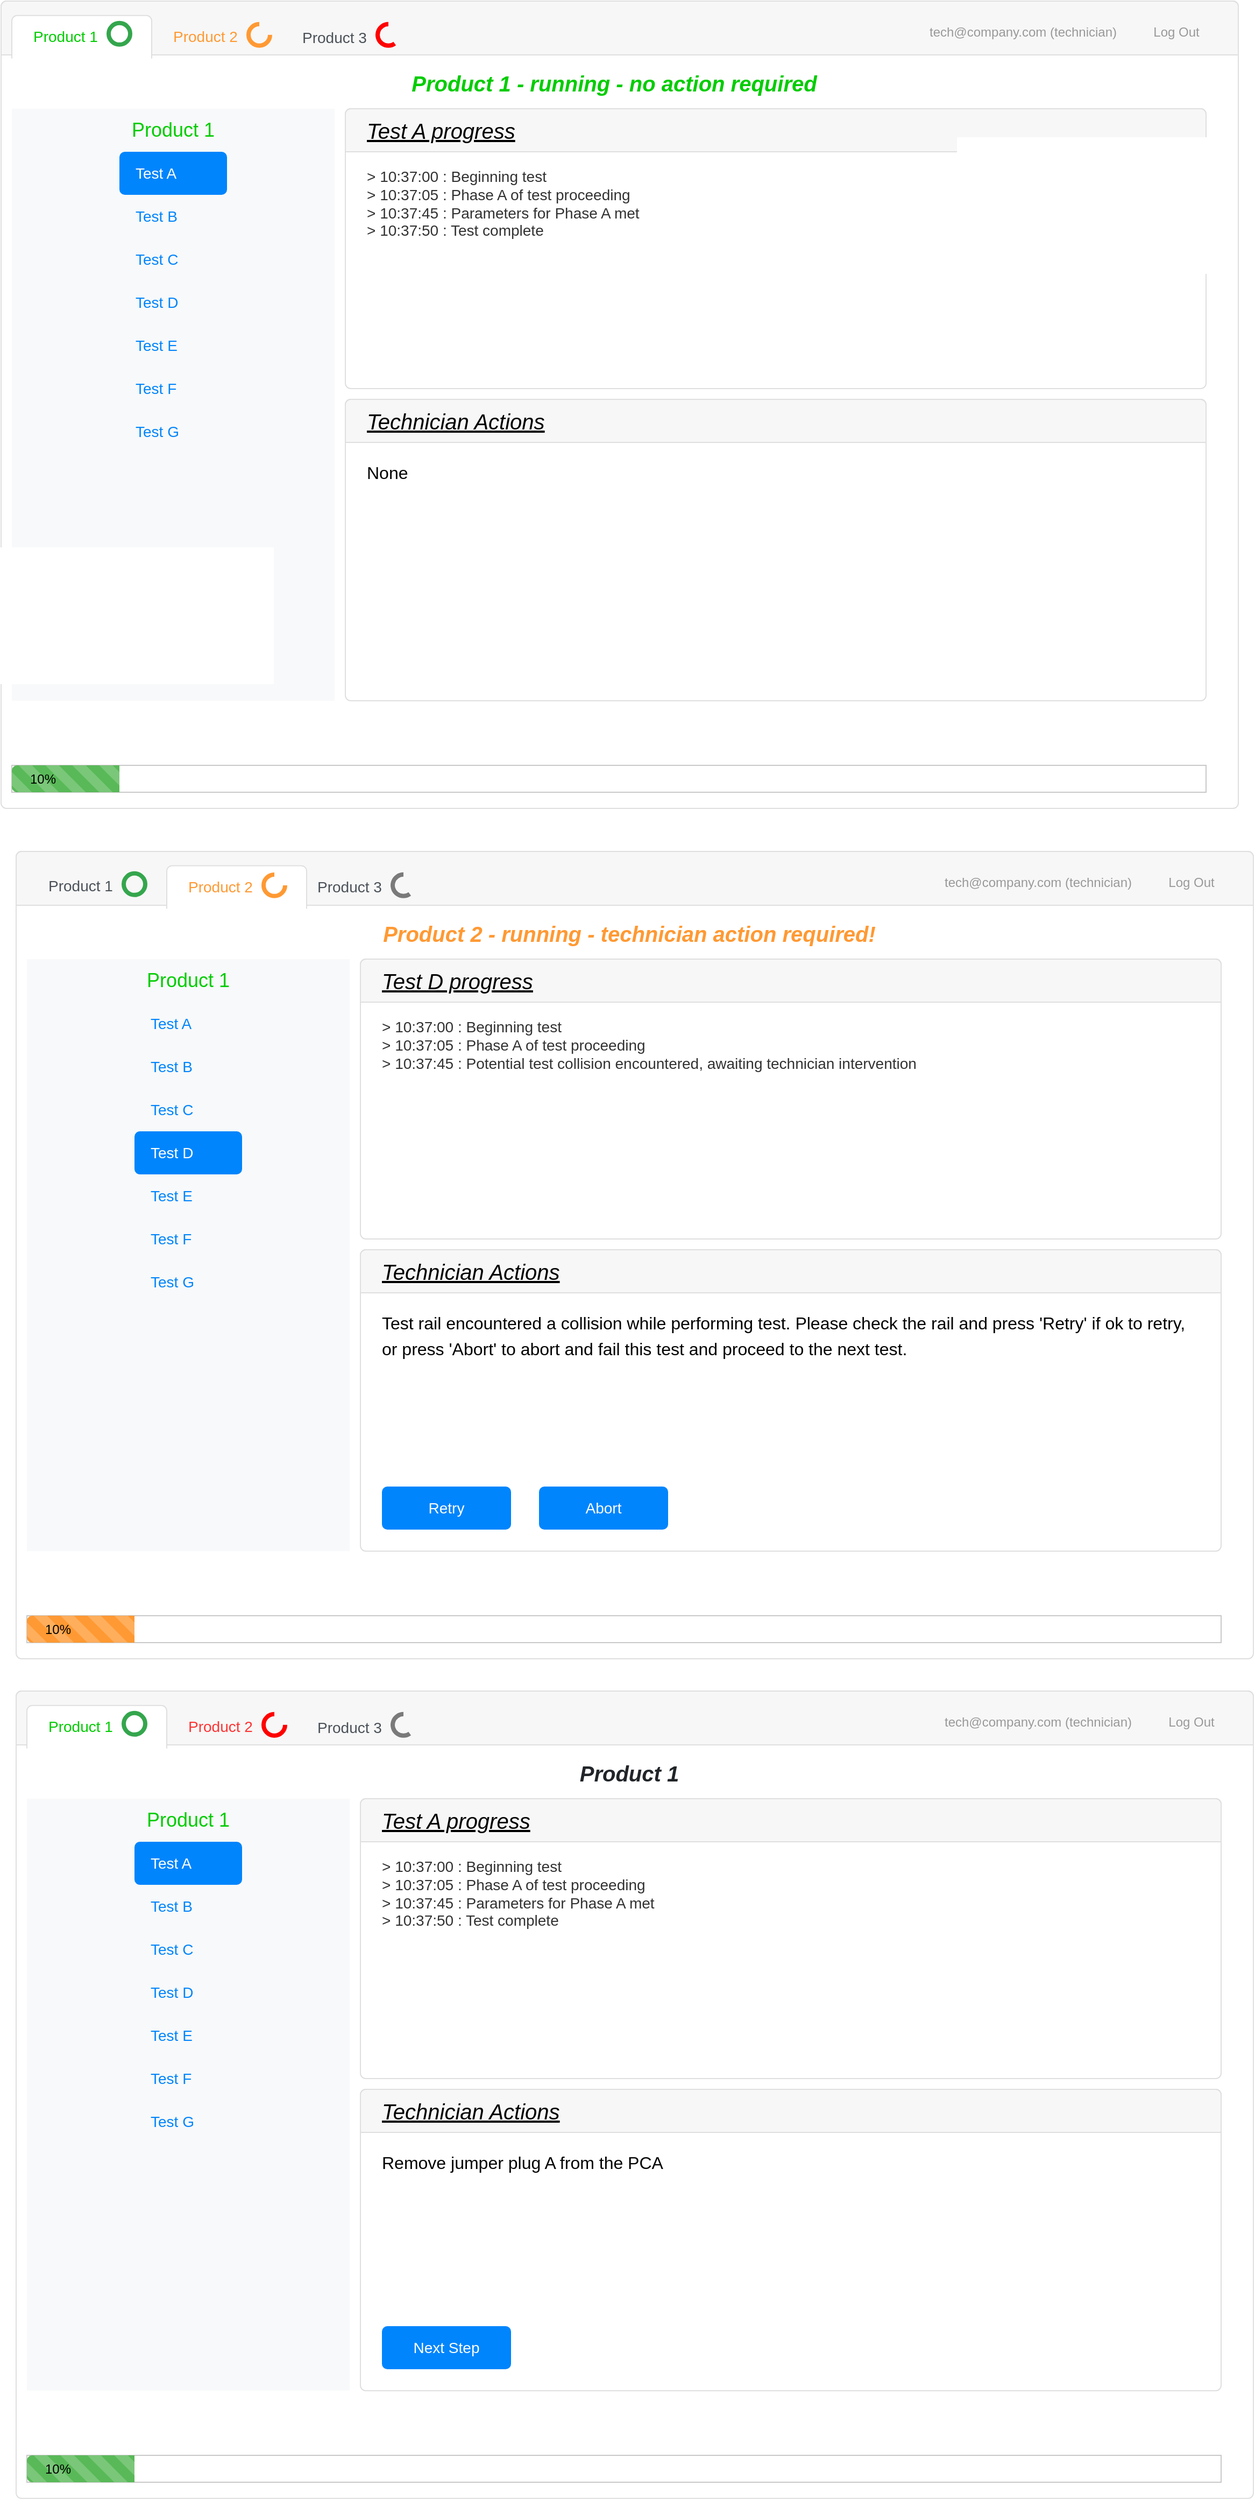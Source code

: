 <mxfile version="20.7.4" type="github"><diagram name="TechnicianView" id="c9db0220-8083-56f3-ca83-edcdcd058819"><mxGraphModel dx="253" dy="155" grid="1" gridSize="10" guides="1" tooltips="1" connect="1" arrows="1" fold="1" page="1" pageScale="1.5" pageWidth="826" pageHeight="1169" background="none" math="0" shadow="0"><root><mxCell id="0" style=";html=1;"/><mxCell id="1" style=";html=1;" parent="0"/><mxCell id="1rZEBC7IiJ6ygyNQz-kA-34" value="" style="html=1;shadow=0;dashed=0;shape=mxgraph.bootstrap.rrect;rSize=5;strokeColor=#DFDFDF;html=1;whiteSpace=wrap;fillColor=#FFFFFF;fontColor=#000000;" vertex="1" parent="1"><mxGeometry x="30" y="40" width="1150" height="750" as="geometry"/></mxCell><mxCell id="1rZEBC7IiJ6ygyNQz-kA-35" value="" style="html=1;shadow=0;dashed=0;shape=mxgraph.bootstrap.topButton;strokeColor=inherit;fillColor=#F7F7F7;rSize=5;perimeter=none;whiteSpace=wrap;resizeWidth=1;align=center;spacing=20;fontSize=14;fontColor=#FFFFFF;" vertex="1" parent="1rZEBC7IiJ6ygyNQz-kA-34"><mxGeometry width="1150" height="50" relative="1" as="geometry"/></mxCell><mxCell id="1rZEBC7IiJ6ygyNQz-kA-39" value="&lt;b&gt;&lt;font style=&quot;font-size: 20px&quot;&gt;&lt;i&gt;Product 1 - running - no action required&lt;/i&gt;&lt;/font&gt;&lt;/b&gt;" style="perimeter=none;html=1;whiteSpace=wrap;fillColor=none;strokeColor=none;resizeWidth=1;verticalAlign=top;align=center;spacing=20;spacingTop=-10;fontSize=14;fontColor=#00CC00;" vertex="1" parent="1rZEBC7IiJ6ygyNQz-kA-34"><mxGeometry width="1140" height="50" relative="1" as="geometry"><mxPoint y="50" as="offset"/></mxGeometry></mxCell><mxCell id="1rZEBC7IiJ6ygyNQz-kA-41" value="tech@company.com (technician)" style="html=1;shadow=0;dashed=0;fillColor=none;strokeColor=none;shape=mxgraph.bootstrap.rect;fontColor=#999999;whiteSpace=wrap;movable=1;resizable=1;rotatable=1;deletable=1;editable=1;connectable=1;" vertex="1" parent="1rZEBC7IiJ6ygyNQz-kA-34"><mxGeometry x="850" y="8.929" width="200" height="41.071" as="geometry"/></mxCell><mxCell id="1rZEBC7IiJ6ygyNQz-kA-42" value="Log Out" style="html=1;shadow=0;dashed=0;fillColor=none;strokeColor=none;shape=mxgraph.bootstrap.rect;fontColor=#999999;whiteSpace=wrap;" vertex="1" parent="1rZEBC7IiJ6ygyNQz-kA-34"><mxGeometry x="1050" y="8.859" width="84.65" height="41.071" as="geometry"/></mxCell><mxCell id="1rZEBC7IiJ6ygyNQz-kA-49" value="" style="group;fontColor=#FF0000;" vertex="1" connectable="0" parent="1rZEBC7IiJ6ygyNQz-kA-34"><mxGeometry x="260" y="16.429" width="110" height="33.5" as="geometry"/></mxCell><mxCell id="1rZEBC7IiJ6ygyNQz-kA-38" value="Product 3" style="strokeColor=none;fillColor=none;rSize=5;perimeter=none;whiteSpace=wrap;resizeWidth=1;align=left;spacing=20;fontSize=14;fontColor=#FF0000;fontColor=#4B5259;" vertex="1" parent="1rZEBC7IiJ6ygyNQz-kA-49"><mxGeometry width="110" height="35" relative="1" as="geometry"><mxPoint as="offset"/></mxGeometry></mxCell><mxCell id="1rZEBC7IiJ6ygyNQz-kA-47" value="" style="html=1;shadow=0;dashed=0;shape=mxgraph.basic.arc;startAngle=0.4;endAngle=1;strokeWidth=4;strokeColor=#FF0000;fontColor=#FF3333;fillColor=#FFCCCC;" vertex="1" parent="1rZEBC7IiJ6ygyNQz-kA-49"><mxGeometry x="90" y="5" width="20" height="20" as="geometry"/></mxCell><mxCell id="1rZEBC7IiJ6ygyNQz-kA-50" value="" style="group" vertex="1" connectable="0" parent="1rZEBC7IiJ6ygyNQz-kA-34"><mxGeometry x="10" y="16.43" width="130" height="33.57" as="geometry"/></mxCell><mxCell id="1rZEBC7IiJ6ygyNQz-kA-36" value="Product 1" style="html=1;shadow=0;dashed=0;shape=mxgraph.bootstrap.tabTop;strokeColor=#DFDFDF;fillColor=#ffffff;rSize=5;perimeter=none;whiteSpace=wrap;resizeWidth=1;align=left;spacing=20;fontSize=14;fontColor=#00CC00;" vertex="1" parent="1rZEBC7IiJ6ygyNQz-kA-50"><mxGeometry width="130" height="40" relative="1" as="geometry"><mxPoint y="-3" as="offset"/></mxGeometry></mxCell><mxCell id="1rZEBC7IiJ6ygyNQz-kA-43" value="" style="html=1;shadow=0;dashed=0;shape=mxgraph.basic.arc;startAngle=0;endAngle=1;strokeWidth=4;strokeColor=#34A64D;fontColor=#FF3333;fillColor=#FFCCCC;" vertex="1" parent="1rZEBC7IiJ6ygyNQz-kA-50"><mxGeometry x="90" y="4" width="20" height="20" as="geometry"/></mxCell><mxCell id="1rZEBC7IiJ6ygyNQz-kA-48" value="" style="group" vertex="1" connectable="0" parent="1rZEBC7IiJ6ygyNQz-kA-34"><mxGeometry x="140" y="16.43" width="120" height="33.5" as="geometry"/></mxCell><mxCell id="1rZEBC7IiJ6ygyNQz-kA-37" value="Product 2" style="strokeColor=none;fillColor=none;rSize=5;perimeter=none;whiteSpace=wrap;resizeWidth=1;align=left;spacing=20;fontSize=14;fontColor=#FF9933;" vertex="1" parent="1rZEBC7IiJ6ygyNQz-kA-48"><mxGeometry width="120" height="40" relative="1" as="geometry"><mxPoint y="-3" as="offset"/></mxGeometry></mxCell><mxCell id="1rZEBC7IiJ6ygyNQz-kA-45" value="" style="html=1;shadow=0;dashed=0;shape=mxgraph.basic.arc;startAngle=0.25;endAngle=1;strokeWidth=4;strokeColor=#FF9933;fontColor=#FF3333;fillColor=#FFCCCC;" vertex="1" parent="1rZEBC7IiJ6ygyNQz-kA-48"><mxGeometry x="90" y="5" width="20" height="19.958" as="geometry"/></mxCell><mxCell id="1rZEBC7IiJ6ygyNQz-kA-55" value="" style="fillColor=#F8F9FA;strokeColor=none;align=left;fontSize=14;fontColor=#323232;" vertex="1" parent="1rZEBC7IiJ6ygyNQz-kA-34"><mxGeometry x="10" y="100" width="300" height="550" as="geometry"/></mxCell><mxCell id="1rZEBC7IiJ6ygyNQz-kA-56" value="&lt;font color=&quot;#00cc00&quot;&gt;Product 1&lt;/font&gt;" style="html=1;shadow=0;dashed=0;fillColor=none;strokeColor=none;perimeter=none;whiteSpace=wrap;resizeWidth=1;align=center;fontSize=18;fontColor=#FF3333;" vertex="1" parent="1rZEBC7IiJ6ygyNQz-kA-55"><mxGeometry width="300" height="40" relative="1" as="geometry"/></mxCell><mxCell id="1rZEBC7IiJ6ygyNQz-kA-57" value="Test A" style="html=1;shadow=0;dashed=0;shape=mxgraph.bootstrap.rrect;rSize=5;fillColor=#0085FC;strokeColor=none;perimeter=none;whiteSpace=wrap;align=left;spacing=15;fontColor=#FFFFFF;fontSize=14;" vertex="1" parent="1rZEBC7IiJ6ygyNQz-kA-55"><mxGeometry x="0.5" width="100" height="40" relative="1" as="geometry"><mxPoint x="-50" y="40" as="offset"/></mxGeometry></mxCell><mxCell id="1rZEBC7IiJ6ygyNQz-kA-58" value="Test B" style="html=1;shadow=0;dashed=0;fillColor=none;strokeColor=none;perimeter=none;whiteSpace=wrap;align=left;spacing=15;fontColor=#0085FC;fontSize=14;" vertex="1" parent="1rZEBC7IiJ6ygyNQz-kA-55"><mxGeometry x="0.5" width="100" height="40" relative="1" as="geometry"><mxPoint x="-50" y="80" as="offset"/></mxGeometry></mxCell><mxCell id="1rZEBC7IiJ6ygyNQz-kA-59" value="Test C" style="html=1;shadow=0;dashed=0;fillColor=none;strokeColor=none;perimeter=none;whiteSpace=wrap;align=left;spacing=15;fontColor=#0085FC;fontSize=14;" vertex="1" parent="1rZEBC7IiJ6ygyNQz-kA-55"><mxGeometry x="0.5" width="100" height="40" relative="1" as="geometry"><mxPoint x="-50" y="120" as="offset"/></mxGeometry></mxCell><mxCell id="1rZEBC7IiJ6ygyNQz-kA-60" value="Test D" style="html=1;shadow=0;dashed=0;fillColor=none;strokeColor=none;perimeter=none;whiteSpace=wrap;align=left;spacing=15;fontColor=#0085FC;fontSize=14;" vertex="1" parent="1rZEBC7IiJ6ygyNQz-kA-55"><mxGeometry x="0.5" width="100" height="40" relative="1" as="geometry"><mxPoint x="-50" y="160" as="offset"/></mxGeometry></mxCell><mxCell id="1rZEBC7IiJ6ygyNQz-kA-61" value="Test E" style="html=1;shadow=0;dashed=0;fillColor=none;strokeColor=none;perimeter=none;whiteSpace=wrap;align=left;spacing=15;fontColor=#0085FC;fontSize=14;" vertex="1" parent="1rZEBC7IiJ6ygyNQz-kA-55"><mxGeometry x="0.5" width="100" height="40" relative="1" as="geometry"><mxPoint x="-50" y="200" as="offset"/></mxGeometry></mxCell><mxCell id="1rZEBC7IiJ6ygyNQz-kA-62" value="Test F" style="html=1;shadow=0;dashed=0;fillColor=none;strokeColor=none;perimeter=none;whiteSpace=wrap;align=left;spacing=15;fontColor=#0085FC;fontSize=14;" vertex="1" parent="1rZEBC7IiJ6ygyNQz-kA-55"><mxGeometry x="0.5" width="100" height="40" relative="1" as="geometry"><mxPoint x="-50" y="240" as="offset"/></mxGeometry></mxCell><mxCell id="1rZEBC7IiJ6ygyNQz-kA-63" value="Test G" style="html=1;shadow=0;dashed=0;fillColor=none;strokeColor=none;perimeter=none;whiteSpace=wrap;align=left;spacing=15;fontColor=#0085FC;fontSize=14;" vertex="1" parent="1rZEBC7IiJ6ygyNQz-kA-55"><mxGeometry x="0.5" width="100" height="40" relative="1" as="geometry"><mxPoint x="-50" y="280" as="offset"/></mxGeometry></mxCell><mxCell id="1rZEBC7IiJ6ygyNQz-kA-52" value="" style="group;strokeColor=#C9C9C9;" vertex="1" connectable="0" parent="1rZEBC7IiJ6ygyNQz-kA-34"><mxGeometry x="10" y="710" width="1110" height="25" as="geometry"/></mxCell><mxCell id="1rZEBC7IiJ6ygyNQz-kA-53" value="" style="html=1;shadow=0;dashed=0;shape=mxgraph.bootstrap.leftButtonStriped;fillColor=#59B958;fontColor=#FFFFFF;whiteSpace=wrap;strokeColor=#C9C9C9;" vertex="1" parent="1rZEBC7IiJ6ygyNQz-kA-52"><mxGeometry width="100" height="25" as="geometry"/></mxCell><mxCell id="1rZEBC7IiJ6ygyNQz-kA-54" value="&lt;font color=&quot;#000000&quot;&gt;10%&lt;/font&gt;" style="text;html=1;strokeColor=none;fillColor=none;align=center;verticalAlign=middle;whiteSpace=wrap;rounded=0;fontColor=#FFFFFF;" vertex="1" parent="1rZEBC7IiJ6ygyNQz-kA-52"><mxGeometry x="-0.004" width="58.421" height="25" as="geometry"/></mxCell><mxCell id="1rZEBC7IiJ6ygyNQz-kA-79" value="" style="html=1;shadow=0;dashed=0;shape=mxgraph.bootstrap.rrect;rSize=5;strokeColor=#DFDFDF;html=1;whiteSpace=wrap;fillColor=#FFFFFF;fontColor=#000000;" vertex="1" parent="1rZEBC7IiJ6ygyNQz-kA-34"><mxGeometry x="320" y="100" width="800" height="260" as="geometry"/></mxCell><mxCell id="1rZEBC7IiJ6ygyNQz-kA-80" value="&lt;font style=&quot;font-size: 20px;&quot; color=&quot;#000000&quot;&gt;&lt;i&gt;&lt;u&gt;Test A progress&lt;/u&gt;&lt;/i&gt;&lt;/font&gt;" style="html=1;shadow=0;dashed=0;shape=mxgraph.bootstrap.topButton;strokeColor=inherit;fillColor=#F7F7F7;rSize=5;perimeter=none;whiteSpace=wrap;resizeWidth=1;align=left;spacing=20;fontSize=14;fontColor=#FF3333;" vertex="1" parent="1rZEBC7IiJ6ygyNQz-kA-79"><mxGeometry width="800" height="40" relative="1" as="geometry"/></mxCell><mxCell id="1rZEBC7IiJ6ygyNQz-kA-81" value="&lt;span style=&quot;color: rgb(50, 50, 50);&quot;&gt;&amp;gt; 10:37:00 : Beginning test&lt;/span&gt;&lt;br style=&quot;border-color: var(--border-color); color: rgb(50, 50, 50);&quot;&gt;&lt;span style=&quot;color: rgb(50, 50, 50);&quot;&gt;&amp;gt; 10:37:05 : Phase A of test proceeding&lt;/span&gt;&lt;br style=&quot;border-color: var(--border-color); color: rgb(50, 50, 50);&quot;&gt;&lt;span style=&quot;color: rgb(50, 50, 50);&quot;&gt;&amp;gt; 10:37:45 : Parameters for Phase A met&amp;nbsp;&lt;/span&gt;&lt;br style=&quot;border-color: var(--border-color); color: rgb(50, 50, 50);&quot;&gt;&lt;span style=&quot;color: rgb(50, 50, 50);&quot;&gt;&amp;gt; 10:37:50 : Test complete&lt;/span&gt;" style="perimeter=none;html=1;whiteSpace=wrap;fillColor=none;strokeColor=none;resizeWidth=1;verticalAlign=top;align=left;spacing=20;spacingTop=-10;fontSize=14;fontColor=#FF3333;" vertex="1" parent="1rZEBC7IiJ6ygyNQz-kA-79"><mxGeometry width="800" height="80" relative="1" as="geometry"><mxPoint y="40" as="offset"/></mxGeometry></mxCell><mxCell id="1rZEBC7IiJ6ygyNQz-kA-85" value="" style="html=1;shadow=0;dashed=0;shape=mxgraph.bootstrap.rrect;rSize=5;strokeColor=#DFDFDF;html=1;whiteSpace=wrap;fillColor=#FFFFFF;fontColor=#000000;fontSize=20;" vertex="1" parent="1rZEBC7IiJ6ygyNQz-kA-34"><mxGeometry x="320" y="370" width="800" height="280" as="geometry"/></mxCell><mxCell id="1rZEBC7IiJ6ygyNQz-kA-86" value="&lt;font style=&quot;font-size: 20px;&quot;&gt;&lt;u&gt;&lt;i&gt;Technician Actions&lt;/i&gt;&lt;/u&gt;&lt;/font&gt;" style="html=1;shadow=0;dashed=0;shape=mxgraph.bootstrap.topButton;strokeColor=inherit;fillColor=#F7F7F7;rSize=5;perimeter=none;whiteSpace=wrap;resizeWidth=1;align=left;spacing=20;fontSize=14;fontColor=#000000;" vertex="1" parent="1rZEBC7IiJ6ygyNQz-kA-85"><mxGeometry width="800" height="40" relative="1" as="geometry"/></mxCell><mxCell id="1rZEBC7IiJ6ygyNQz-kA-87" value="&lt;span style=&quot;font-size: 20px;&quot;&gt;&lt;span style=&quot;font-size: 16px;&quot;&gt;None&lt;/span&gt;&lt;/span&gt;" style="perimeter=none;html=1;whiteSpace=wrap;fillColor=none;strokeColor=none;resizeWidth=1;verticalAlign=top;align=left;spacing=20;spacingTop=-10;fontSize=14;fontColor=#000000;" vertex="1" parent="1rZEBC7IiJ6ygyNQz-kA-85"><mxGeometry width="800" height="120" relative="1" as="geometry"><mxPoint y="40" as="offset"/></mxGeometry></mxCell><mxCell id="1rZEBC7IiJ6ygyNQz-kA-89" value="" style="html=1;shadow=0;dashed=0;shape=mxgraph.bootstrap.rrect;rSize=5;strokeColor=#DFDFDF;html=1;whiteSpace=wrap;fillColor=#FFFFFF;fontColor=#000000;" vertex="1" parent="1"><mxGeometry x="44" y="830" width="1150" height="750" as="geometry"/></mxCell><mxCell id="1rZEBC7IiJ6ygyNQz-kA-90" value="" style="html=1;shadow=0;dashed=0;shape=mxgraph.bootstrap.topButton;strokeColor=inherit;fillColor=#F7F7F7;rSize=5;perimeter=none;whiteSpace=wrap;resizeWidth=1;align=center;spacing=20;fontSize=14;fontColor=#FFFFFF;" vertex="1" parent="1rZEBC7IiJ6ygyNQz-kA-89"><mxGeometry width="1150" height="50" relative="1" as="geometry"/></mxCell><mxCell id="1rZEBC7IiJ6ygyNQz-kA-91" value="&lt;b style=&quot;border-color: var(--border-color);&quot;&gt;&lt;font color=&quot;#ff9933&quot; style=&quot;border-color: var(--border-color); font-size: 20px;&quot;&gt;&lt;i style=&quot;border-color: var(--border-color);&quot;&gt;Product 2 - running - technician action required!&lt;/i&gt;&lt;/font&gt;&lt;/b&gt;" style="perimeter=none;html=1;whiteSpace=wrap;fillColor=none;strokeColor=none;resizeWidth=1;verticalAlign=top;align=center;spacing=20;spacingTop=-10;fontSize=14;fontColor=#212529" vertex="1" parent="1rZEBC7IiJ6ygyNQz-kA-89"><mxGeometry width="1140" height="50" relative="1" as="geometry"><mxPoint y="50" as="offset"/></mxGeometry></mxCell><mxCell id="1rZEBC7IiJ6ygyNQz-kA-92" value="tech@company.com (technician)" style="html=1;shadow=0;dashed=0;fillColor=none;strokeColor=none;shape=mxgraph.bootstrap.rect;fontColor=#999999;whiteSpace=wrap;movable=1;resizable=1;rotatable=1;deletable=1;editable=1;connectable=1;" vertex="1" parent="1rZEBC7IiJ6ygyNQz-kA-89"><mxGeometry x="850" y="8.929" width="200" height="41.071" as="geometry"/></mxCell><mxCell id="1rZEBC7IiJ6ygyNQz-kA-93" value="Log Out" style="html=1;shadow=0;dashed=0;fillColor=none;strokeColor=none;shape=mxgraph.bootstrap.rect;fontColor=#999999;whiteSpace=wrap;" vertex="1" parent="1rZEBC7IiJ6ygyNQz-kA-89"><mxGeometry x="1050" y="8.859" width="84.65" height="41.071" as="geometry"/></mxCell><mxCell id="1rZEBC7IiJ6ygyNQz-kA-94" value="" style="group" vertex="1" connectable="0" parent="1rZEBC7IiJ6ygyNQz-kA-89"><mxGeometry x="260" y="16.429" width="110" height="33.5" as="geometry"/></mxCell><mxCell id="1rZEBC7IiJ6ygyNQz-kA-95" value="Product 3" style="strokeColor=none;fillColor=none;rSize=5;perimeter=none;whiteSpace=wrap;resizeWidth=1;align=left;spacing=20;fontSize=14;fontColor=#0085FC;fontColor=#4B5259;" vertex="1" parent="1rZEBC7IiJ6ygyNQz-kA-94"><mxGeometry width="110" height="35" relative="1" as="geometry"><mxPoint y="-1" as="offset"/></mxGeometry></mxCell><mxCell id="1rZEBC7IiJ6ygyNQz-kA-96" value="" style="html=1;shadow=0;dashed=0;shape=mxgraph.basic.arc;startAngle=0.4;endAngle=1;strokeWidth=4;strokeColor=#7A7A7A;fontColor=#FF3333;fillColor=#FFCCCC;" vertex="1" parent="1rZEBC7IiJ6ygyNQz-kA-94"><mxGeometry x="90" y="5" width="20" height="20" as="geometry"/></mxCell><mxCell id="1rZEBC7IiJ6ygyNQz-kA-97" value="" style="group" vertex="1" connectable="0" parent="1rZEBC7IiJ6ygyNQz-kA-89"><mxGeometry x="10" y="16.43" width="130" height="33.57" as="geometry"/></mxCell><mxCell id="1rZEBC7IiJ6ygyNQz-kA-99" value="" style="html=1;shadow=0;dashed=0;shape=mxgraph.basic.arc;startAngle=0;endAngle=1;strokeWidth=4;strokeColor=#34A64D;fontColor=#FF3333;fillColor=#FFCCCC;" vertex="1" parent="1rZEBC7IiJ6ygyNQz-kA-97"><mxGeometry x="90" y="4" width="20" height="20" as="geometry"/></mxCell><mxCell id="1rZEBC7IiJ6ygyNQz-kA-103" value="" style="fillColor=#F8F9FA;strokeColor=none;align=left;fontSize=14;fontColor=#323232;" vertex="1" parent="1rZEBC7IiJ6ygyNQz-kA-89"><mxGeometry x="10" y="100" width="300" height="550" as="geometry"/></mxCell><mxCell id="1rZEBC7IiJ6ygyNQz-kA-104" value="&lt;font color=&quot;#00cc00&quot;&gt;Product 1&lt;/font&gt;" style="html=1;shadow=0;dashed=0;fillColor=none;strokeColor=none;perimeter=none;whiteSpace=wrap;resizeWidth=1;align=center;fontSize=18;fontColor=#FF3333;" vertex="1" parent="1rZEBC7IiJ6ygyNQz-kA-103"><mxGeometry width="300" height="40" relative="1" as="geometry"/></mxCell><mxCell id="1rZEBC7IiJ6ygyNQz-kA-106" value="Test B" style="html=1;shadow=0;dashed=0;fillColor=none;strokeColor=none;perimeter=none;whiteSpace=wrap;align=left;spacing=15;fontColor=#0085FC;fontSize=14;" vertex="1" parent="1rZEBC7IiJ6ygyNQz-kA-103"><mxGeometry x="0.5" width="100" height="40" relative="1" as="geometry"><mxPoint x="-50" y="80" as="offset"/></mxGeometry></mxCell><mxCell id="1rZEBC7IiJ6ygyNQz-kA-107" value="Test C" style="html=1;shadow=0;dashed=0;fillColor=none;strokeColor=none;perimeter=none;whiteSpace=wrap;align=left;spacing=15;fontColor=#0085FC;fontSize=14;" vertex="1" parent="1rZEBC7IiJ6ygyNQz-kA-103"><mxGeometry x="0.5" width="100" height="40" relative="1" as="geometry"><mxPoint x="-50" y="120" as="offset"/></mxGeometry></mxCell><mxCell id="1rZEBC7IiJ6ygyNQz-kA-108" value="Test D" style="html=1;shadow=0;dashed=0;fillColor=none;strokeColor=none;perimeter=none;whiteSpace=wrap;align=left;spacing=15;fontColor=#0085FC;fontSize=14;" vertex="1" parent="1rZEBC7IiJ6ygyNQz-kA-103"><mxGeometry x="0.5" width="100" height="40" relative="1" as="geometry"><mxPoint x="-50" y="160" as="offset"/></mxGeometry></mxCell><mxCell id="1rZEBC7IiJ6ygyNQz-kA-109" value="Test E" style="html=1;shadow=0;dashed=0;fillColor=none;strokeColor=none;perimeter=none;whiteSpace=wrap;align=left;spacing=15;fontColor=#0085FC;fontSize=14;" vertex="1" parent="1rZEBC7IiJ6ygyNQz-kA-103"><mxGeometry x="0.5" width="100" height="40" relative="1" as="geometry"><mxPoint x="-50" y="200" as="offset"/></mxGeometry></mxCell><mxCell id="1rZEBC7IiJ6ygyNQz-kA-110" value="Test F" style="html=1;shadow=0;dashed=0;fillColor=none;strokeColor=none;perimeter=none;whiteSpace=wrap;align=left;spacing=15;fontColor=#0085FC;fontSize=14;" vertex="1" parent="1rZEBC7IiJ6ygyNQz-kA-103"><mxGeometry x="0.5" width="100" height="40" relative="1" as="geometry"><mxPoint x="-50" y="240" as="offset"/></mxGeometry></mxCell><mxCell id="1rZEBC7IiJ6ygyNQz-kA-111" value="Test G" style="html=1;shadow=0;dashed=0;fillColor=none;strokeColor=none;perimeter=none;whiteSpace=wrap;align=left;spacing=15;fontColor=#0085FC;fontSize=14;" vertex="1" parent="1rZEBC7IiJ6ygyNQz-kA-103"><mxGeometry x="0.5" width="100" height="40" relative="1" as="geometry"><mxPoint x="-50" y="280" as="offset"/></mxGeometry></mxCell><mxCell id="1rZEBC7IiJ6ygyNQz-kA-174" value="Test D" style="html=1;shadow=0;dashed=0;shape=mxgraph.bootstrap.rrect;rSize=5;fillColor=#0085FC;strokeColor=none;perimeter=none;whiteSpace=wrap;align=left;spacing=15;fontColor=#FFFFFF;fontSize=14;" vertex="1" parent="1rZEBC7IiJ6ygyNQz-kA-103"><mxGeometry x="100" y="160" width="100" height="40" as="geometry"/></mxCell><mxCell id="1rZEBC7IiJ6ygyNQz-kA-175" value="Test A" style="html=1;shadow=0;dashed=0;fillColor=none;strokeColor=none;perimeter=none;whiteSpace=wrap;align=left;spacing=15;fontColor=#0085FC;fontSize=14;" vertex="1" parent="1rZEBC7IiJ6ygyNQz-kA-103"><mxGeometry x="100" y="40" width="100" height="40" as="geometry"/></mxCell><mxCell id="1rZEBC7IiJ6ygyNQz-kA-112" value="" style="group;strokeColor=#C9C9C9;" vertex="1" connectable="0" parent="1rZEBC7IiJ6ygyNQz-kA-89"><mxGeometry x="10" y="710" width="1110" height="25" as="geometry"/></mxCell><mxCell id="1rZEBC7IiJ6ygyNQz-kA-113" value="" style="html=1;shadow=0;dashed=0;shape=mxgraph.bootstrap.leftButtonStriped;fillColor=#FF9933;fontColor=#FFFFFF;whiteSpace=wrap;strokeColor=#C9C9C9;" vertex="1" parent="1rZEBC7IiJ6ygyNQz-kA-112"><mxGeometry width="100" height="25" as="geometry"/></mxCell><mxCell id="1rZEBC7IiJ6ygyNQz-kA-114" value="&lt;font color=&quot;#000000&quot;&gt;10%&lt;/font&gt;" style="text;html=1;strokeColor=none;fillColor=none;align=center;verticalAlign=middle;whiteSpace=wrap;rounded=0;fontColor=#FFFFFF;" vertex="1" parent="1rZEBC7IiJ6ygyNQz-kA-112"><mxGeometry x="-0.004" width="58.421" height="25" as="geometry"/></mxCell><mxCell id="1rZEBC7IiJ6ygyNQz-kA-115" value="" style="html=1;shadow=0;dashed=0;shape=mxgraph.bootstrap.rrect;rSize=5;strokeColor=#DFDFDF;html=1;whiteSpace=wrap;fillColor=#FFFFFF;fontColor=#000000;" vertex="1" parent="1rZEBC7IiJ6ygyNQz-kA-89"><mxGeometry x="320" y="100" width="800" height="260" as="geometry"/></mxCell><mxCell id="1rZEBC7IiJ6ygyNQz-kA-116" value="&lt;font style=&quot;font-size: 20px;&quot; color=&quot;#000000&quot;&gt;&lt;i&gt;&lt;u&gt;Test D progress&lt;/u&gt;&lt;/i&gt;&lt;/font&gt;" style="html=1;shadow=0;dashed=0;shape=mxgraph.bootstrap.topButton;strokeColor=inherit;fillColor=#F7F7F7;rSize=5;perimeter=none;whiteSpace=wrap;resizeWidth=1;align=left;spacing=20;fontSize=14;fontColor=#FF3333;" vertex="1" parent="1rZEBC7IiJ6ygyNQz-kA-115"><mxGeometry width="800" height="40" relative="1" as="geometry"/></mxCell><mxCell id="1rZEBC7IiJ6ygyNQz-kA-117" value="&lt;span style=&quot;color: rgb(50, 50, 50);&quot;&gt;&amp;gt; 10:37:00 : Beginning test&lt;/span&gt;&lt;br style=&quot;border-color: var(--border-color); color: rgb(50, 50, 50);&quot;&gt;&lt;span style=&quot;color: rgb(50, 50, 50);&quot;&gt;&amp;gt; 10:37:05 : Phase A of test proceeding&lt;/span&gt;&lt;br style=&quot;border-color: var(--border-color); color: rgb(50, 50, 50);&quot;&gt;&lt;span style=&quot;color: rgb(50, 50, 50);&quot;&gt;&amp;gt; 10:37:45 : Potential test collision encountered, awaiting technician intervention&lt;/span&gt;" style="perimeter=none;html=1;whiteSpace=wrap;fillColor=none;strokeColor=none;resizeWidth=1;verticalAlign=top;align=left;spacing=20;spacingTop=-10;fontSize=14;fontColor=#FF3333;" vertex="1" parent="1rZEBC7IiJ6ygyNQz-kA-115"><mxGeometry width="800" height="80" relative="1" as="geometry"><mxPoint y="40" as="offset"/></mxGeometry></mxCell><mxCell id="1rZEBC7IiJ6ygyNQz-kA-118" value="" style="html=1;shadow=0;dashed=0;shape=mxgraph.bootstrap.rrect;rSize=5;strokeColor=#DFDFDF;html=1;whiteSpace=wrap;fillColor=#FFFFFF;fontColor=#000000;fontSize=20;" vertex="1" parent="1rZEBC7IiJ6ygyNQz-kA-89"><mxGeometry x="320" y="370" width="800" height="280" as="geometry"/></mxCell><mxCell id="1rZEBC7IiJ6ygyNQz-kA-119" value="&lt;font style=&quot;font-size: 20px;&quot;&gt;&lt;u&gt;&lt;i&gt;Technician Actions&lt;/i&gt;&lt;/u&gt;&lt;/font&gt;" style="html=1;shadow=0;dashed=0;shape=mxgraph.bootstrap.topButton;strokeColor=inherit;fillColor=#F7F7F7;rSize=5;perimeter=none;whiteSpace=wrap;resizeWidth=1;align=left;spacing=20;fontSize=14;fontColor=#000000;" vertex="1" parent="1rZEBC7IiJ6ygyNQz-kA-118"><mxGeometry width="800" height="40" relative="1" as="geometry"/></mxCell><mxCell id="1rZEBC7IiJ6ygyNQz-kA-120" value="&lt;span style=&quot;font-size: 20px;&quot;&gt;&lt;span style=&quot;font-size: 16px;&quot;&gt;Test rail encountered a collision while performing test. Please check the rail and press 'Retry' if ok to retry, or press 'Abort' to abort and fail this test and proceed to the next test.&lt;/span&gt;&lt;/span&gt;" style="perimeter=none;html=1;whiteSpace=wrap;fillColor=none;strokeColor=none;resizeWidth=1;verticalAlign=top;align=left;spacing=20;spacingTop=-10;fontSize=14;fontColor=#000000;" vertex="1" parent="1rZEBC7IiJ6ygyNQz-kA-118"><mxGeometry width="800" height="120" relative="1" as="geometry"><mxPoint y="40" as="offset"/></mxGeometry></mxCell><mxCell id="1rZEBC7IiJ6ygyNQz-kA-121" value="Retry" style="html=1;shadow=0;dashed=0;shape=mxgraph.bootstrap.rrect;rSize=5;perimeter=none;whiteSpace=wrap;fillColor=#0085FC;strokeColor=none;fontColor=#ffffff;resizeWidth=1;fontSize=14;" vertex="1" parent="1rZEBC7IiJ6ygyNQz-kA-118"><mxGeometry y="1" width="120" height="40" relative="1" as="geometry"><mxPoint x="20" y="-60" as="offset"/></mxGeometry></mxCell><mxCell id="1rZEBC7IiJ6ygyNQz-kA-176" value="Abort" style="html=1;shadow=0;dashed=0;shape=mxgraph.bootstrap.rrect;rSize=5;perimeter=none;whiteSpace=wrap;fillColor=#0085FC;strokeColor=none;fontColor=#ffffff;resizeWidth=1;fontSize=14;" vertex="1" parent="1rZEBC7IiJ6ygyNQz-kA-118"><mxGeometry x="166" y="220" width="120" height="40" as="geometry"/></mxCell><mxCell id="1rZEBC7IiJ6ygyNQz-kA-161" value="" style="group" vertex="1" connectable="0" parent="1rZEBC7IiJ6ygyNQz-kA-89"><mxGeometry x="140" y="13.21" width="130.0" height="40" as="geometry"/></mxCell><mxCell id="1rZEBC7IiJ6ygyNQz-kA-156" value="" style="html=1;shadow=0;dashed=0;shape=mxgraph.bootstrap.tabTop;strokeColor=#DFDFDF;fillColor=#ffffff;rSize=5;perimeter=none;whiteSpace=wrap;resizeWidth=1;align=left;spacing=20;fontSize=14;fontColor=#00CC00;" vertex="1" parent="1rZEBC7IiJ6ygyNQz-kA-161"><mxGeometry x="5.684e-14" width="130" height="40" as="geometry"/></mxCell><mxCell id="1rZEBC7IiJ6ygyNQz-kA-100" value="" style="group" vertex="1" connectable="0" parent="1rZEBC7IiJ6ygyNQz-kA-161"><mxGeometry y="3.25" width="120" height="33.5" as="geometry"/></mxCell><mxCell id="1rZEBC7IiJ6ygyNQz-kA-101" value="Product 2" style="strokeColor=none;fillColor=none;rSize=5;perimeter=none;whiteSpace=wrap;resizeWidth=1;align=left;spacing=20;fontSize=14;fontColor=#FF9933;" vertex="1" parent="1rZEBC7IiJ6ygyNQz-kA-100"><mxGeometry width="120" height="40" relative="1" as="geometry"><mxPoint y="-3" as="offset"/></mxGeometry></mxCell><mxCell id="1rZEBC7IiJ6ygyNQz-kA-102" value="" style="html=1;shadow=0;dashed=0;shape=mxgraph.basic.arc;startAngle=0.25;endAngle=1;strokeWidth=4;strokeColor=#FF9933;fontColor=#FF9933;fillColor=#FFCCCC;" vertex="1" parent="1rZEBC7IiJ6ygyNQz-kA-100"><mxGeometry x="90" y="5" width="20" height="19.958" as="geometry"/></mxCell><mxCell id="1rZEBC7IiJ6ygyNQz-kA-173" value="Product 1" style="strokeColor=none;fillColor=none;rSize=5;perimeter=none;whiteSpace=wrap;resizeWidth=1;align=left;spacing=20;fontSize=14;fontColor=#00CC00;fontColor=#4B5259;" vertex="1" parent="1rZEBC7IiJ6ygyNQz-kA-89"><mxGeometry x="10" y="14.929" width="110" height="35" as="geometry"/></mxCell><mxCell id="1rZEBC7IiJ6ygyNQz-kA-122" value="" style="html=1;shadow=0;dashed=0;shape=mxgraph.bootstrap.rrect;rSize=5;strokeColor=#DFDFDF;html=1;whiteSpace=wrap;fillColor=#FFFFFF;fontColor=#000000;" vertex="1" parent="1"><mxGeometry x="44" y="1610" width="1150" height="750" as="geometry"/></mxCell><mxCell id="1rZEBC7IiJ6ygyNQz-kA-123" value="" style="html=1;shadow=0;dashed=0;shape=mxgraph.bootstrap.topButton;strokeColor=inherit;fillColor=#F7F7F7;rSize=5;perimeter=none;whiteSpace=wrap;resizeWidth=1;align=center;spacing=20;fontSize=14;fontColor=#FFFFFF;" vertex="1" parent="1rZEBC7IiJ6ygyNQz-kA-122"><mxGeometry width="1150" height="50" relative="1" as="geometry"/></mxCell><mxCell id="1rZEBC7IiJ6ygyNQz-kA-124" value="&lt;b&gt;&lt;font style=&quot;font-size: 20px&quot;&gt;&lt;i&gt;Product 1&lt;/i&gt;&lt;/font&gt;&lt;/b&gt;" style="perimeter=none;html=1;whiteSpace=wrap;fillColor=none;strokeColor=none;resizeWidth=1;verticalAlign=top;align=center;spacing=20;spacingTop=-10;fontSize=14;fontColor=#212529" vertex="1" parent="1rZEBC7IiJ6ygyNQz-kA-122"><mxGeometry width="1140" height="50" relative="1" as="geometry"><mxPoint y="50" as="offset"/></mxGeometry></mxCell><mxCell id="1rZEBC7IiJ6ygyNQz-kA-125" value="tech@company.com (technician)" style="html=1;shadow=0;dashed=0;fillColor=none;strokeColor=none;shape=mxgraph.bootstrap.rect;fontColor=#999999;whiteSpace=wrap;movable=1;resizable=1;rotatable=1;deletable=1;editable=1;connectable=1;" vertex="1" parent="1rZEBC7IiJ6ygyNQz-kA-122"><mxGeometry x="850" y="8.929" width="200" height="41.071" as="geometry"/></mxCell><mxCell id="1rZEBC7IiJ6ygyNQz-kA-126" value="Log Out" style="html=1;shadow=0;dashed=0;fillColor=none;strokeColor=none;shape=mxgraph.bootstrap.rect;fontColor=#999999;whiteSpace=wrap;" vertex="1" parent="1rZEBC7IiJ6ygyNQz-kA-122"><mxGeometry x="1050" y="8.859" width="84.65" height="41.071" as="geometry"/></mxCell><mxCell id="1rZEBC7IiJ6ygyNQz-kA-127" value="" style="group" vertex="1" connectable="0" parent="1rZEBC7IiJ6ygyNQz-kA-122"><mxGeometry x="260" y="16.429" width="110" height="33.5" as="geometry"/></mxCell><mxCell id="1rZEBC7IiJ6ygyNQz-kA-128" value="Product 3" style="strokeColor=none;fillColor=none;rSize=5;perimeter=none;whiteSpace=wrap;resizeWidth=1;align=left;spacing=20;fontSize=14;fontColor=#0085FC;fontColor=#4B5259;" vertex="1" parent="1rZEBC7IiJ6ygyNQz-kA-127"><mxGeometry width="110" height="35" relative="1" as="geometry"><mxPoint as="offset"/></mxGeometry></mxCell><mxCell id="1rZEBC7IiJ6ygyNQz-kA-129" value="" style="html=1;shadow=0;dashed=0;shape=mxgraph.basic.arc;startAngle=0.4;endAngle=1;strokeWidth=4;strokeColor=#7A7A7A;fontColor=#FF3333;fillColor=#FFCCCC;" vertex="1" parent="1rZEBC7IiJ6ygyNQz-kA-127"><mxGeometry x="90" y="5" width="20" height="20" as="geometry"/></mxCell><mxCell id="1rZEBC7IiJ6ygyNQz-kA-130" value="" style="group" vertex="1" connectable="0" parent="1rZEBC7IiJ6ygyNQz-kA-122"><mxGeometry x="10" y="16.43" width="130" height="33.57" as="geometry"/></mxCell><mxCell id="1rZEBC7IiJ6ygyNQz-kA-131" value="Product 1" style="html=1;shadow=0;dashed=0;shape=mxgraph.bootstrap.tabTop;strokeColor=#DFDFDF;fillColor=#ffffff;rSize=5;perimeter=none;whiteSpace=wrap;resizeWidth=1;align=left;spacing=20;fontSize=14;fontColor=#00CC00;" vertex="1" parent="1rZEBC7IiJ6ygyNQz-kA-130"><mxGeometry width="130" height="40" relative="1" as="geometry"><mxPoint y="-3" as="offset"/></mxGeometry></mxCell><mxCell id="1rZEBC7IiJ6ygyNQz-kA-132" value="" style="html=1;shadow=0;dashed=0;shape=mxgraph.basic.arc;startAngle=0;endAngle=1;strokeWidth=4;strokeColor=#34A64D;fontColor=#FF3333;fillColor=#FFCCCC;" vertex="1" parent="1rZEBC7IiJ6ygyNQz-kA-130"><mxGeometry x="90" y="4" width="20" height="20" as="geometry"/></mxCell><mxCell id="1rZEBC7IiJ6ygyNQz-kA-133" value="" style="group" vertex="1" connectable="0" parent="1rZEBC7IiJ6ygyNQz-kA-122"><mxGeometry x="140" y="16.43" width="120" height="33.5" as="geometry"/></mxCell><mxCell id="1rZEBC7IiJ6ygyNQz-kA-134" value="Product 2" style="strokeColor=none;fillColor=none;rSize=5;perimeter=none;whiteSpace=wrap;resizeWidth=1;align=left;spacing=20;fontSize=14;fontColor=#FF3333;" vertex="1" parent="1rZEBC7IiJ6ygyNQz-kA-133"><mxGeometry width="120" height="40" relative="1" as="geometry"><mxPoint y="-3" as="offset"/></mxGeometry></mxCell><mxCell id="1rZEBC7IiJ6ygyNQz-kA-135" value="" style="html=1;shadow=0;dashed=0;shape=mxgraph.basic.arc;startAngle=0.25;endAngle=1;strokeWidth=4;strokeColor=#FF0000;fontColor=#FF3333;fillColor=#FFCCCC;" vertex="1" parent="1rZEBC7IiJ6ygyNQz-kA-133"><mxGeometry x="90" y="5" width="20" height="19.958" as="geometry"/></mxCell><mxCell id="1rZEBC7IiJ6ygyNQz-kA-136" value="" style="fillColor=#F8F9FA;strokeColor=none;align=left;fontSize=14;fontColor=#323232;" vertex="1" parent="1rZEBC7IiJ6ygyNQz-kA-122"><mxGeometry x="10" y="100" width="300" height="550" as="geometry"/></mxCell><mxCell id="1rZEBC7IiJ6ygyNQz-kA-137" value="&lt;font color=&quot;#00cc00&quot;&gt;Product 1&lt;/font&gt;" style="html=1;shadow=0;dashed=0;fillColor=none;strokeColor=none;perimeter=none;whiteSpace=wrap;resizeWidth=1;align=center;fontSize=18;fontColor=#FF3333;" vertex="1" parent="1rZEBC7IiJ6ygyNQz-kA-136"><mxGeometry width="300" height="40" relative="1" as="geometry"/></mxCell><mxCell id="1rZEBC7IiJ6ygyNQz-kA-138" value="Test A" style="html=1;shadow=0;dashed=0;shape=mxgraph.bootstrap.rrect;rSize=5;fillColor=#0085FC;strokeColor=none;perimeter=none;whiteSpace=wrap;align=left;spacing=15;fontColor=#FFFFFF;fontSize=14;" vertex="1" parent="1rZEBC7IiJ6ygyNQz-kA-136"><mxGeometry x="0.5" width="100" height="40" relative="1" as="geometry"><mxPoint x="-50" y="40" as="offset"/></mxGeometry></mxCell><mxCell id="1rZEBC7IiJ6ygyNQz-kA-139" value="Test B" style="html=1;shadow=0;dashed=0;fillColor=none;strokeColor=none;perimeter=none;whiteSpace=wrap;align=left;spacing=15;fontColor=#0085FC;fontSize=14;" vertex="1" parent="1rZEBC7IiJ6ygyNQz-kA-136"><mxGeometry x="0.5" width="100" height="40" relative="1" as="geometry"><mxPoint x="-50" y="80" as="offset"/></mxGeometry></mxCell><mxCell id="1rZEBC7IiJ6ygyNQz-kA-140" value="Test C" style="html=1;shadow=0;dashed=0;fillColor=none;strokeColor=none;perimeter=none;whiteSpace=wrap;align=left;spacing=15;fontColor=#0085FC;fontSize=14;" vertex="1" parent="1rZEBC7IiJ6ygyNQz-kA-136"><mxGeometry x="0.5" width="100" height="40" relative="1" as="geometry"><mxPoint x="-50" y="120" as="offset"/></mxGeometry></mxCell><mxCell id="1rZEBC7IiJ6ygyNQz-kA-141" value="Test D" style="html=1;shadow=0;dashed=0;fillColor=none;strokeColor=none;perimeter=none;whiteSpace=wrap;align=left;spacing=15;fontColor=#0085FC;fontSize=14;" vertex="1" parent="1rZEBC7IiJ6ygyNQz-kA-136"><mxGeometry x="0.5" width="100" height="40" relative="1" as="geometry"><mxPoint x="-50" y="160" as="offset"/></mxGeometry></mxCell><mxCell id="1rZEBC7IiJ6ygyNQz-kA-142" value="Test E" style="html=1;shadow=0;dashed=0;fillColor=none;strokeColor=none;perimeter=none;whiteSpace=wrap;align=left;spacing=15;fontColor=#0085FC;fontSize=14;" vertex="1" parent="1rZEBC7IiJ6ygyNQz-kA-136"><mxGeometry x="0.5" width="100" height="40" relative="1" as="geometry"><mxPoint x="-50" y="200" as="offset"/></mxGeometry></mxCell><mxCell id="1rZEBC7IiJ6ygyNQz-kA-143" value="Test F" style="html=1;shadow=0;dashed=0;fillColor=none;strokeColor=none;perimeter=none;whiteSpace=wrap;align=left;spacing=15;fontColor=#0085FC;fontSize=14;" vertex="1" parent="1rZEBC7IiJ6ygyNQz-kA-136"><mxGeometry x="0.5" width="100" height="40" relative="1" as="geometry"><mxPoint x="-50" y="240" as="offset"/></mxGeometry></mxCell><mxCell id="1rZEBC7IiJ6ygyNQz-kA-144" value="Test G" style="html=1;shadow=0;dashed=0;fillColor=none;strokeColor=none;perimeter=none;whiteSpace=wrap;align=left;spacing=15;fontColor=#0085FC;fontSize=14;" vertex="1" parent="1rZEBC7IiJ6ygyNQz-kA-136"><mxGeometry x="0.5" width="100" height="40" relative="1" as="geometry"><mxPoint x="-50" y="280" as="offset"/></mxGeometry></mxCell><mxCell id="1rZEBC7IiJ6ygyNQz-kA-145" value="" style="group;strokeColor=#C9C9C9;" vertex="1" connectable="0" parent="1rZEBC7IiJ6ygyNQz-kA-122"><mxGeometry x="10" y="710" width="1110" height="25" as="geometry"/></mxCell><mxCell id="1rZEBC7IiJ6ygyNQz-kA-146" value="" style="html=1;shadow=0;dashed=0;shape=mxgraph.bootstrap.leftButtonStriped;fillColor=#59B958;fontColor=#FFFFFF;whiteSpace=wrap;strokeColor=#C9C9C9;" vertex="1" parent="1rZEBC7IiJ6ygyNQz-kA-145"><mxGeometry width="100" height="25" as="geometry"/></mxCell><mxCell id="1rZEBC7IiJ6ygyNQz-kA-147" value="&lt;font color=&quot;#000000&quot;&gt;10%&lt;/font&gt;" style="text;html=1;strokeColor=none;fillColor=none;align=center;verticalAlign=middle;whiteSpace=wrap;rounded=0;fontColor=#FFFFFF;" vertex="1" parent="1rZEBC7IiJ6ygyNQz-kA-145"><mxGeometry x="-0.004" width="58.421" height="25" as="geometry"/></mxCell><mxCell id="1rZEBC7IiJ6ygyNQz-kA-148" value="" style="html=1;shadow=0;dashed=0;shape=mxgraph.bootstrap.rrect;rSize=5;strokeColor=#DFDFDF;html=1;whiteSpace=wrap;fillColor=#FFFFFF;fontColor=#000000;" vertex="1" parent="1rZEBC7IiJ6ygyNQz-kA-122"><mxGeometry x="320" y="100" width="800" height="260" as="geometry"/></mxCell><mxCell id="1rZEBC7IiJ6ygyNQz-kA-149" value="&lt;font style=&quot;font-size: 20px;&quot; color=&quot;#000000&quot;&gt;&lt;i&gt;&lt;u&gt;Test A progress&lt;/u&gt;&lt;/i&gt;&lt;/font&gt;" style="html=1;shadow=0;dashed=0;shape=mxgraph.bootstrap.topButton;strokeColor=inherit;fillColor=#F7F7F7;rSize=5;perimeter=none;whiteSpace=wrap;resizeWidth=1;align=left;spacing=20;fontSize=14;fontColor=#FF3333;" vertex="1" parent="1rZEBC7IiJ6ygyNQz-kA-148"><mxGeometry width="800" height="40" relative="1" as="geometry"/></mxCell><mxCell id="1rZEBC7IiJ6ygyNQz-kA-150" value="&lt;span style=&quot;color: rgb(50, 50, 50);&quot;&gt;&amp;gt; 10:37:00 : Beginning test&lt;/span&gt;&lt;br style=&quot;border-color: var(--border-color); color: rgb(50, 50, 50);&quot;&gt;&lt;span style=&quot;color: rgb(50, 50, 50);&quot;&gt;&amp;gt; 10:37:05 : Phase A of test proceeding&lt;/span&gt;&lt;br style=&quot;border-color: var(--border-color); color: rgb(50, 50, 50);&quot;&gt;&lt;span style=&quot;color: rgb(50, 50, 50);&quot;&gt;&amp;gt; 10:37:45 : Parameters for Phase A met&amp;nbsp;&lt;/span&gt;&lt;br style=&quot;border-color: var(--border-color); color: rgb(50, 50, 50);&quot;&gt;&lt;span style=&quot;color: rgb(50, 50, 50);&quot;&gt;&amp;gt; 10:37:50 : Test complete&lt;/span&gt;" style="perimeter=none;html=1;whiteSpace=wrap;fillColor=none;strokeColor=none;resizeWidth=1;verticalAlign=top;align=left;spacing=20;spacingTop=-10;fontSize=14;fontColor=#FF3333;" vertex="1" parent="1rZEBC7IiJ6ygyNQz-kA-148"><mxGeometry width="800" height="80" relative="1" as="geometry"><mxPoint y="40" as="offset"/></mxGeometry></mxCell><mxCell id="1rZEBC7IiJ6ygyNQz-kA-151" value="" style="html=1;shadow=0;dashed=0;shape=mxgraph.bootstrap.rrect;rSize=5;strokeColor=#DFDFDF;html=1;whiteSpace=wrap;fillColor=#FFFFFF;fontColor=#000000;fontSize=20;" vertex="1" parent="1rZEBC7IiJ6ygyNQz-kA-122"><mxGeometry x="320" y="370" width="800" height="280" as="geometry"/></mxCell><mxCell id="1rZEBC7IiJ6ygyNQz-kA-152" value="&lt;font style=&quot;font-size: 20px;&quot;&gt;&lt;u&gt;&lt;i&gt;Technician Actions&lt;/i&gt;&lt;/u&gt;&lt;/font&gt;" style="html=1;shadow=0;dashed=0;shape=mxgraph.bootstrap.topButton;strokeColor=inherit;fillColor=#F7F7F7;rSize=5;perimeter=none;whiteSpace=wrap;resizeWidth=1;align=left;spacing=20;fontSize=14;fontColor=#000000;" vertex="1" parent="1rZEBC7IiJ6ygyNQz-kA-151"><mxGeometry width="800" height="40" relative="1" as="geometry"/></mxCell><mxCell id="1rZEBC7IiJ6ygyNQz-kA-153" value="&lt;span style=&quot;font-size: 20px;&quot;&gt;&lt;span style=&quot;font-size: 16px;&quot;&gt;Remove jumper plug A from the PCA&lt;/span&gt;&lt;/span&gt;" style="perimeter=none;html=1;whiteSpace=wrap;fillColor=none;strokeColor=none;resizeWidth=1;verticalAlign=top;align=left;spacing=20;spacingTop=-10;fontSize=14;fontColor=#000000;" vertex="1" parent="1rZEBC7IiJ6ygyNQz-kA-151"><mxGeometry width="800" height="120" relative="1" as="geometry"><mxPoint y="40" as="offset"/></mxGeometry></mxCell><mxCell id="1rZEBC7IiJ6ygyNQz-kA-154" value="Next Step" style="html=1;shadow=0;dashed=0;shape=mxgraph.bootstrap.rrect;rSize=5;perimeter=none;whiteSpace=wrap;fillColor=#0085FC;strokeColor=none;fontColor=#ffffff;resizeWidth=1;fontSize=14;" vertex="1" parent="1rZEBC7IiJ6ygyNQz-kA-151"><mxGeometry y="1" width="120" height="40" relative="1" as="geometry"><mxPoint x="20" y="-60" as="offset"/></mxGeometry></mxCell></root></mxGraphModel></diagram></mxfile>